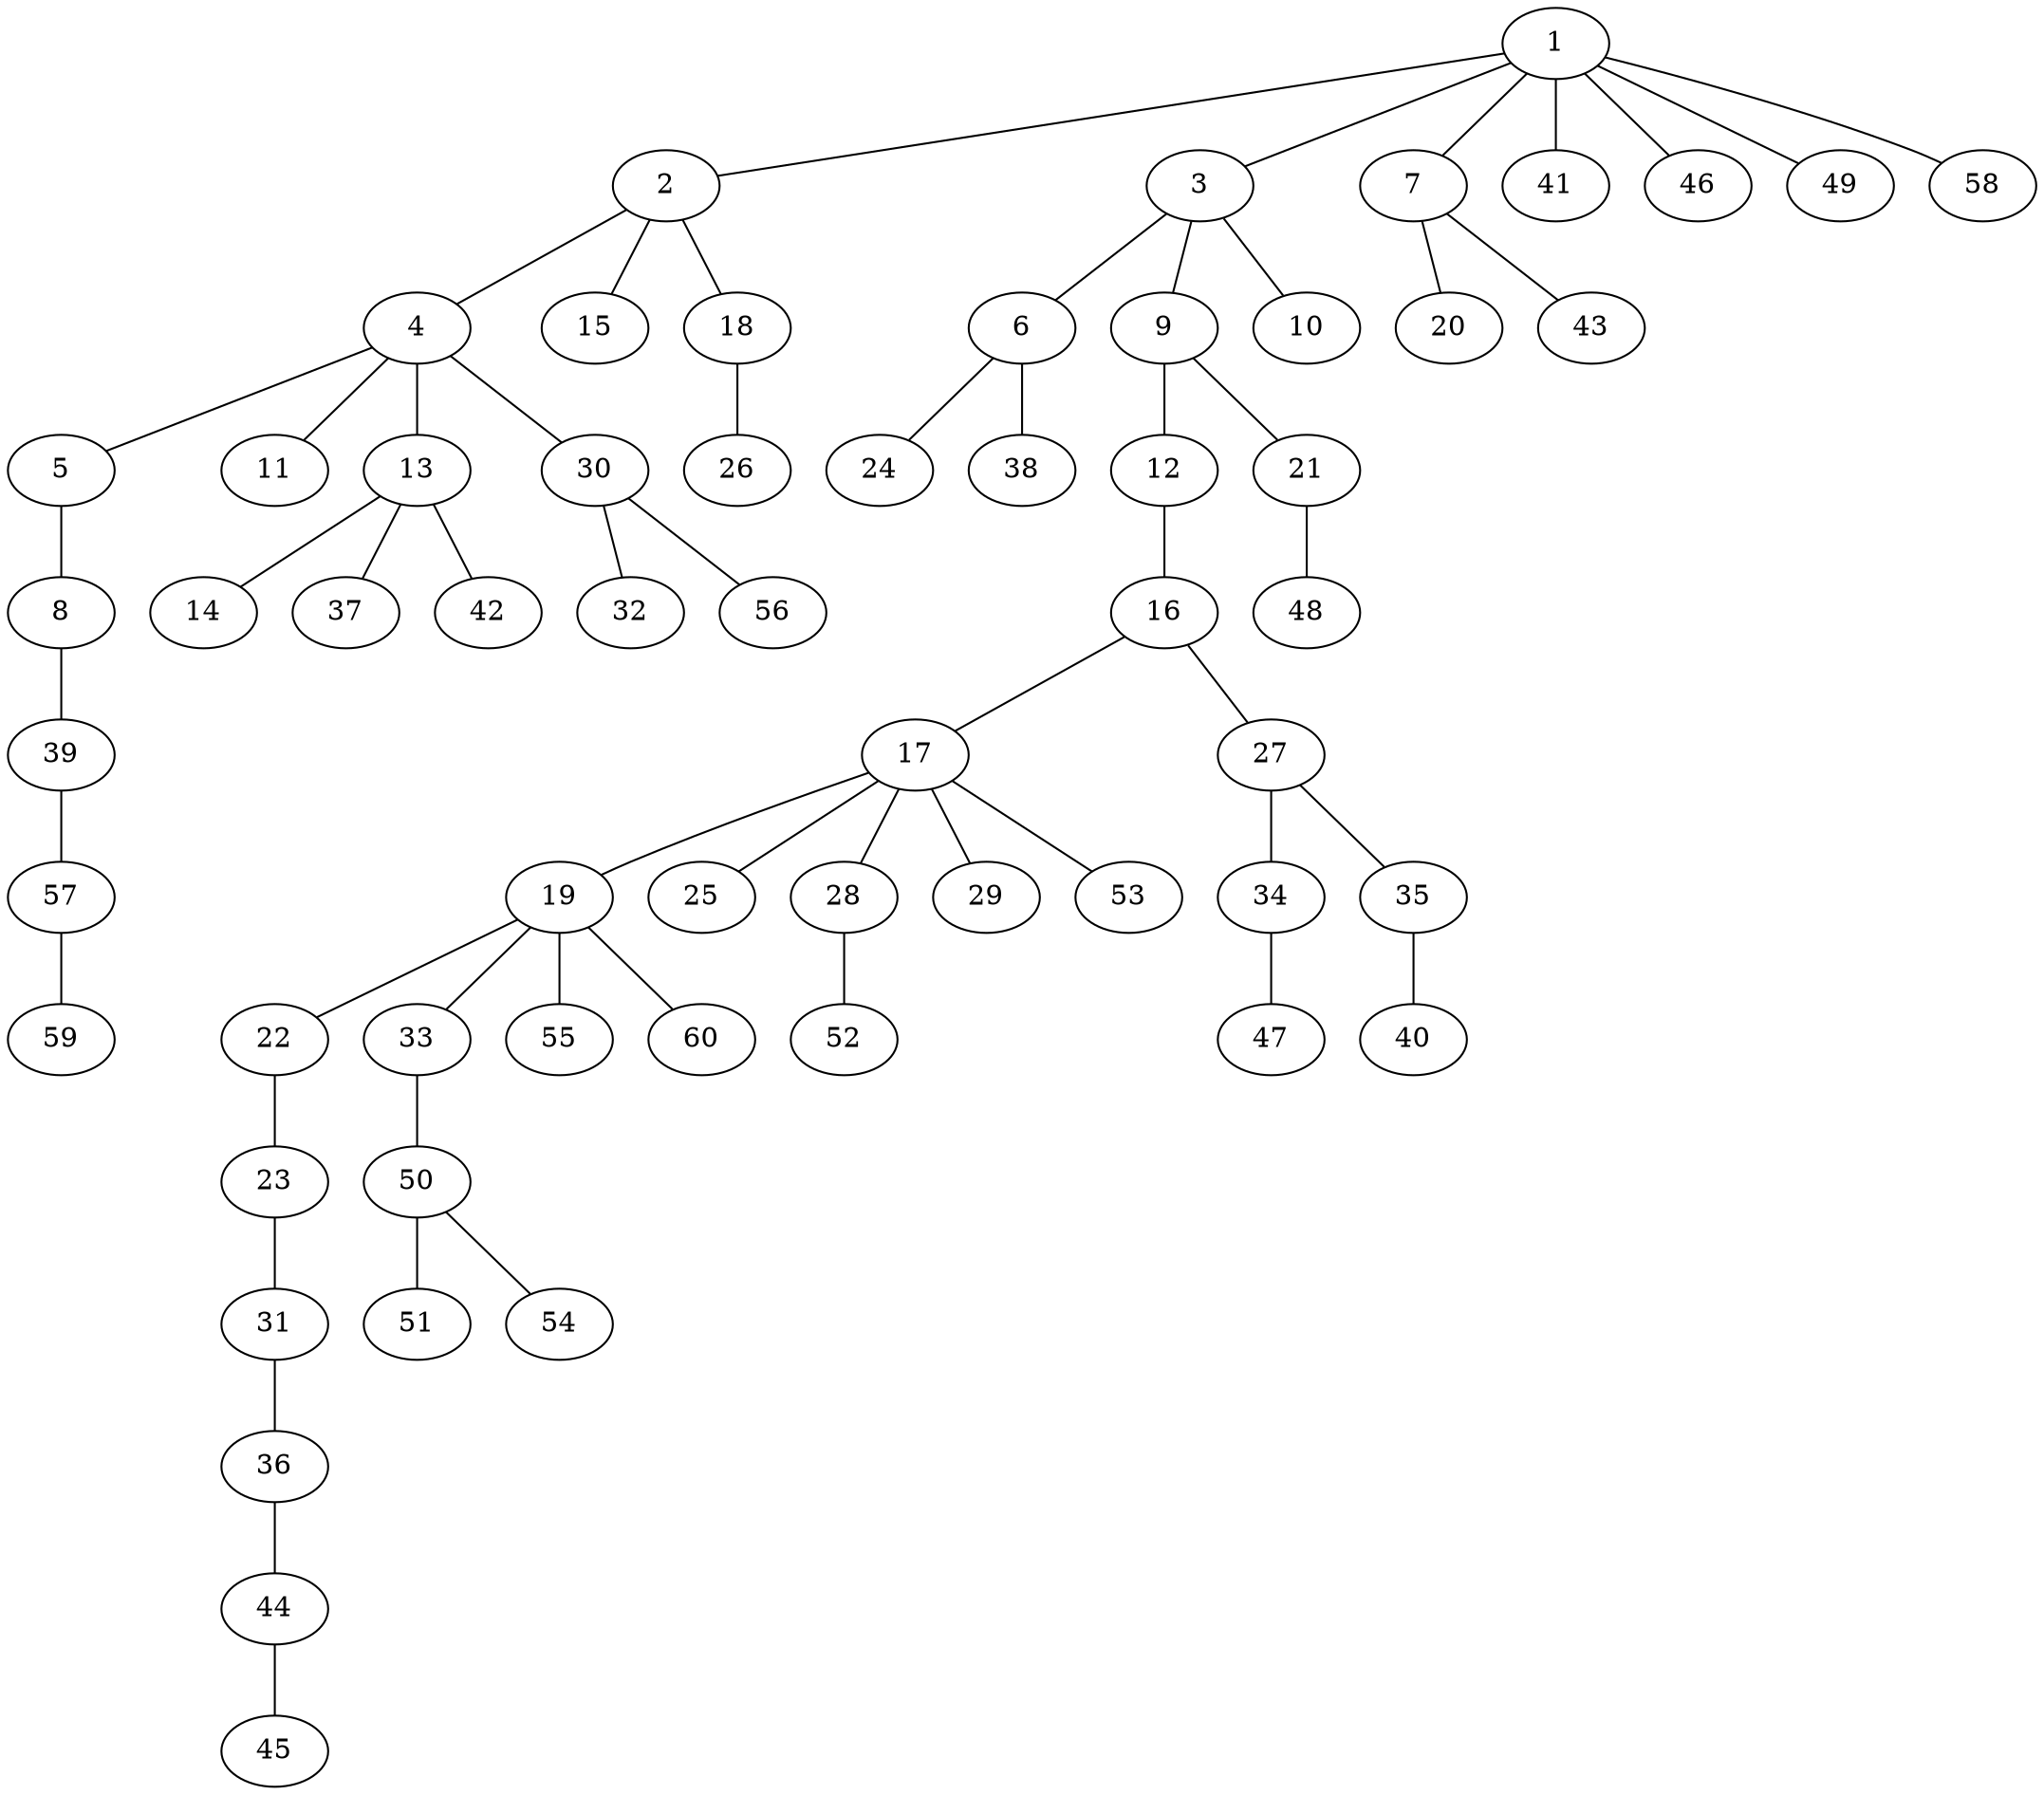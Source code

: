 graph graphname {1--2
1--3
1--7
1--41
1--46
1--49
1--58
2--4
2--15
2--18
3--6
3--9
3--10
4--5
4--11
4--13
4--30
5--8
6--24
6--38
7--20
7--43
8--39
9--12
9--21
12--16
13--14
13--37
13--42
16--17
16--27
17--19
17--25
17--28
17--29
17--53
18--26
19--22
19--33
19--55
19--60
21--48
22--23
23--31
27--34
27--35
28--52
30--32
30--56
31--36
33--50
34--47
35--40
36--44
39--57
44--45
50--51
50--54
57--59
}